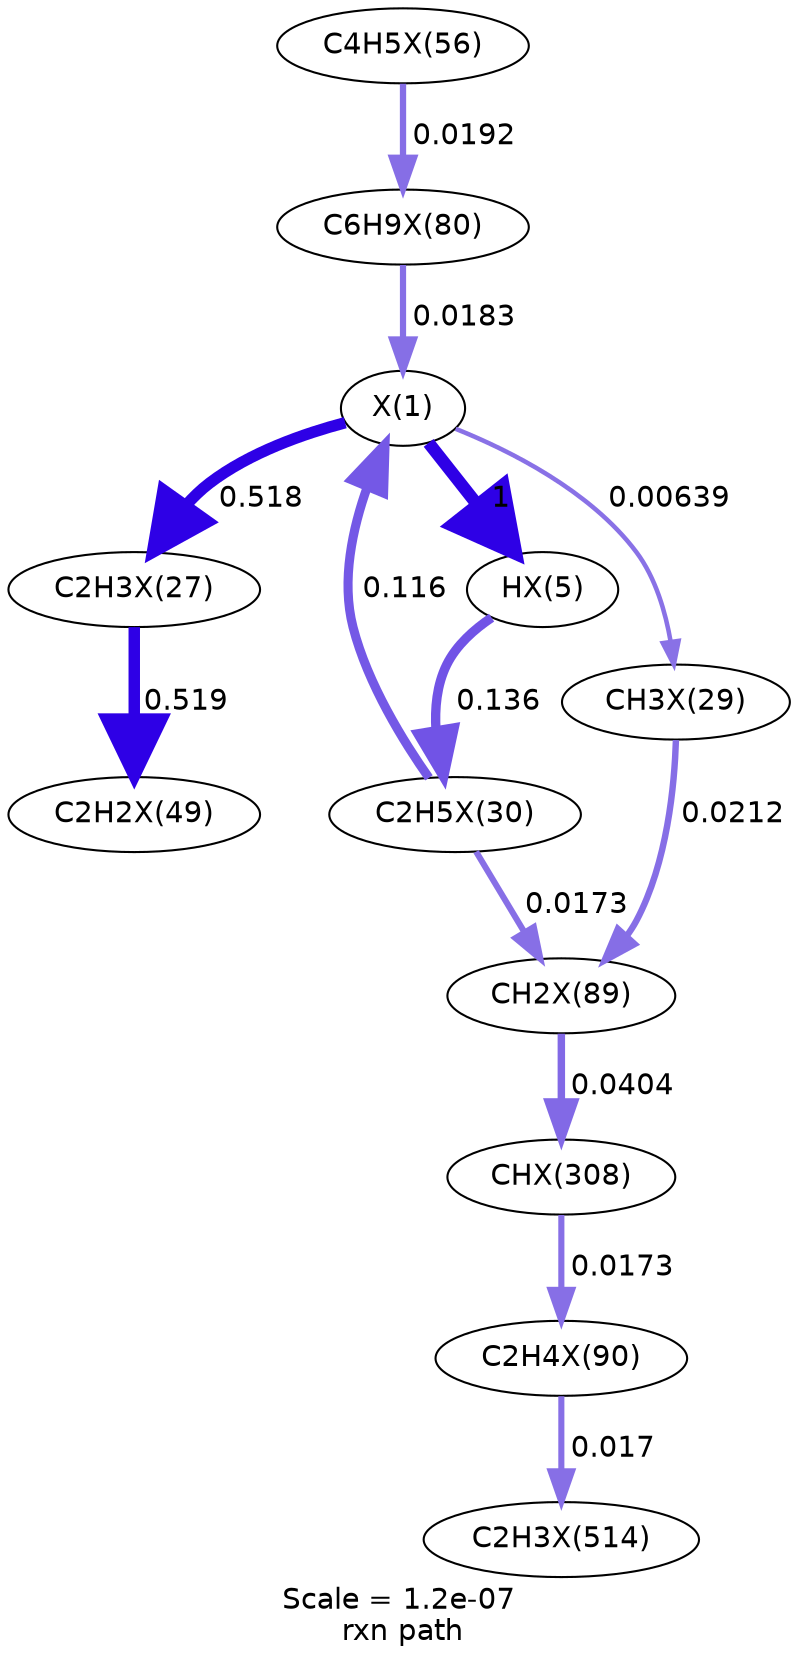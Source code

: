 digraph reaction_paths {
center=1;
s27 -> s28[fontname="Helvetica", style="setlinewidth(6)", arrowsize=3, color="0.7, 1.5, 0.9"
, label=" 1"];
s27 -> s29[fontname="Helvetica", style="setlinewidth(5.5)", arrowsize=2.75, color="0.7, 1.02, 0.9"
, label=" 0.518"];
s31 -> s27[fontname="Helvetica", style="setlinewidth(4.37)", arrowsize=2.19, color="0.7, 0.616, 0.9"
, label=" 0.116"];
s44 -> s27[fontname="Helvetica", style="setlinewidth(2.98)", arrowsize=1.49, color="0.7, 0.518, 0.9"
, label=" 0.0183"];
s27 -> s30[fontname="Helvetica", style="setlinewidth(2.18)", arrowsize=1.09, color="0.7, 0.506, 0.9"
, label=" 0.00639"];
s28 -> s31[fontname="Helvetica", style="setlinewidth(4.49)", arrowsize=2.25, color="0.7, 0.636, 0.9"
, label=" 0.136"];
s29 -> s38[fontname="Helvetica", style="setlinewidth(5.5)", arrowsize=2.75, color="0.7, 1.02, 0.9"
, label=" 0.519"];
s41 -> s44[fontname="Helvetica", style="setlinewidth(3.02)", arrowsize=1.51, color="0.7, 0.519, 0.9"
, label=" 0.0192"];
s31 -> s45[fontname="Helvetica", style="setlinewidth(2.94)", arrowsize=1.47, color="0.7, 0.517, 0.9"
, label=" 0.0173"];
s30 -> s45[fontname="Helvetica", style="setlinewidth(3.09)", arrowsize=1.55, color="0.7, 0.521, 0.9"
, label=" 0.0212"];
s45 -> s58[fontname="Helvetica", style="setlinewidth(3.58)", arrowsize=1.79, color="0.7, 0.54, 0.9"
, label=" 0.0404"];
s58 -> s46[fontname="Helvetica", style="setlinewidth(2.94)", arrowsize=1.47, color="0.7, 0.517, 0.9"
, label=" 0.0173"];
s46 -> s80[fontname="Helvetica", style="setlinewidth(2.92)", arrowsize=1.46, color="0.7, 0.517, 0.9"
, label=" 0.017"];
s27 [ fontname="Helvetica", label="X(1)"];
s28 [ fontname="Helvetica", label="HX(5)"];
s29 [ fontname="Helvetica", label="C2H3X(27)"];
s30 [ fontname="Helvetica", label="CH3X(29)"];
s31 [ fontname="Helvetica", label="C2H5X(30)"];
s38 [ fontname="Helvetica", label="C2H2X(49)"];
s41 [ fontname="Helvetica", label="C4H5X(56)"];
s44 [ fontname="Helvetica", label="C6H9X(80)"];
s45 [ fontname="Helvetica", label="CH2X(89)"];
s46 [ fontname="Helvetica", label="C2H4X(90)"];
s58 [ fontname="Helvetica", label="CHX(308)"];
s80 [ fontname="Helvetica", label="C2H3X(514)"];
 label = "Scale = 1.2e-07\l rxn path";
 fontname = "Helvetica";
}
